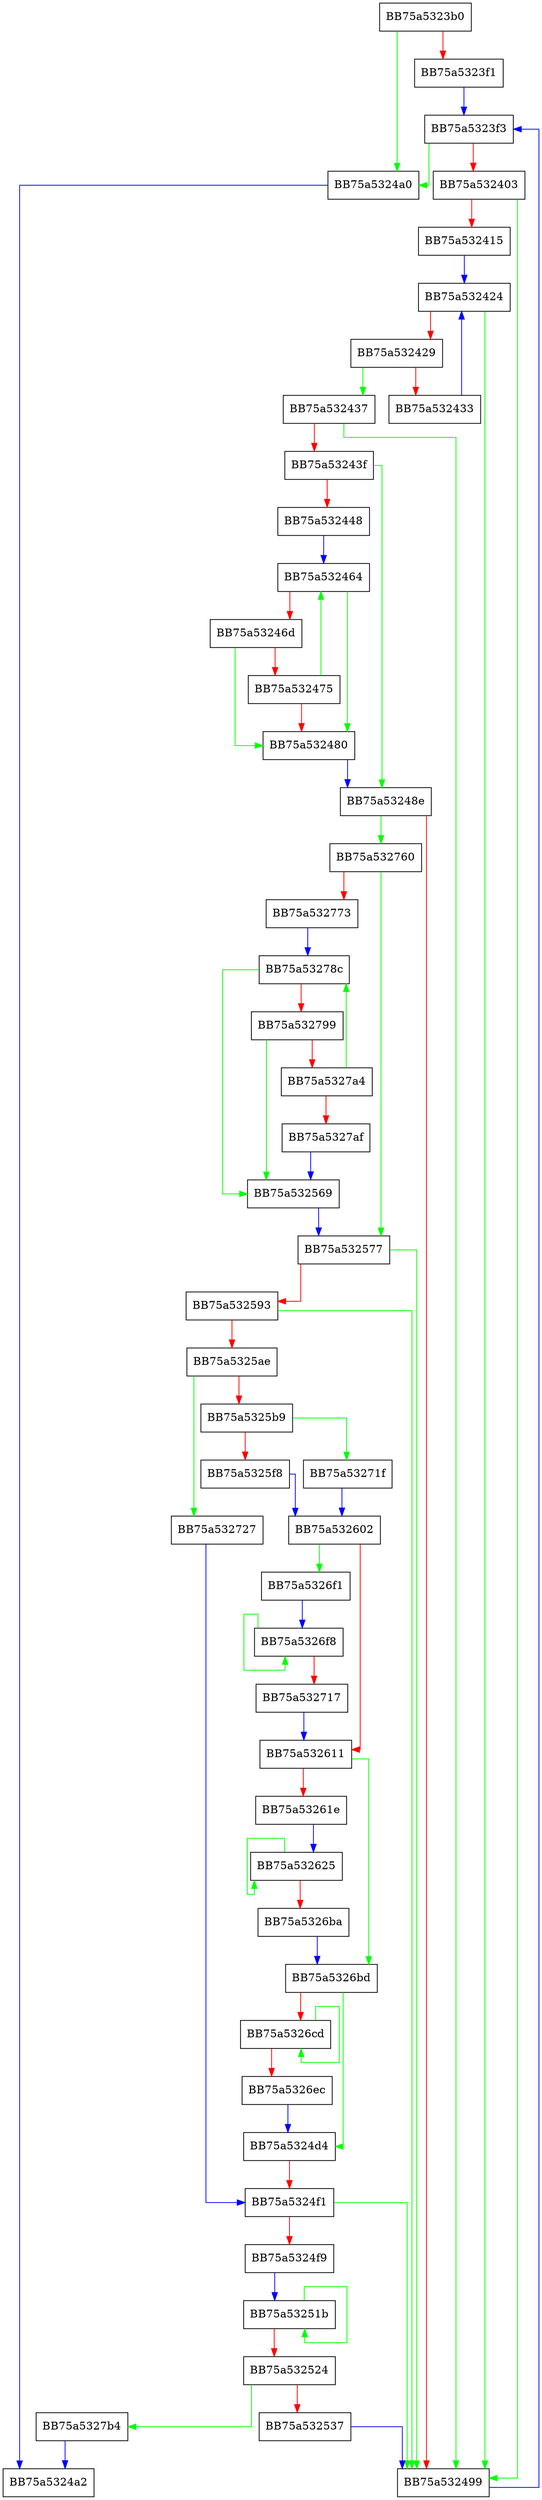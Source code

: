 digraph VdllNdatApiAttributeCallback {
  node [shape="box"];
  graph [splines=ortho];
  BB75a5323b0 -> BB75a5324a0 [color="green"];
  BB75a5323b0 -> BB75a5323f1 [color="red"];
  BB75a5323f1 -> BB75a5323f3 [color="blue"];
  BB75a5323f3 -> BB75a5324a0 [color="green"];
  BB75a5323f3 -> BB75a532403 [color="red"];
  BB75a532403 -> BB75a532499 [color="green"];
  BB75a532403 -> BB75a532415 [color="red"];
  BB75a532415 -> BB75a532424 [color="blue"];
  BB75a532424 -> BB75a532499 [color="green"];
  BB75a532424 -> BB75a532429 [color="red"];
  BB75a532429 -> BB75a532437 [color="green"];
  BB75a532429 -> BB75a532433 [color="red"];
  BB75a532433 -> BB75a532424 [color="blue"];
  BB75a532437 -> BB75a532499 [color="green"];
  BB75a532437 -> BB75a53243f [color="red"];
  BB75a53243f -> BB75a53248e [color="green"];
  BB75a53243f -> BB75a532448 [color="red"];
  BB75a532448 -> BB75a532464 [color="blue"];
  BB75a532464 -> BB75a532480 [color="green"];
  BB75a532464 -> BB75a53246d [color="red"];
  BB75a53246d -> BB75a532480 [color="green"];
  BB75a53246d -> BB75a532475 [color="red"];
  BB75a532475 -> BB75a532464 [color="green"];
  BB75a532475 -> BB75a532480 [color="red"];
  BB75a532480 -> BB75a53248e [color="blue"];
  BB75a53248e -> BB75a532760 [color="green"];
  BB75a53248e -> BB75a532499 [color="red"];
  BB75a532499 -> BB75a5323f3 [color="blue"];
  BB75a5324a0 -> BB75a5324a2 [color="blue"];
  BB75a5324d4 -> BB75a5324f1 [color="red"];
  BB75a5324f1 -> BB75a532499 [color="green"];
  BB75a5324f1 -> BB75a5324f9 [color="red"];
  BB75a5324f9 -> BB75a53251b [color="blue"];
  BB75a53251b -> BB75a53251b [color="green"];
  BB75a53251b -> BB75a532524 [color="red"];
  BB75a532524 -> BB75a5327b4 [color="green"];
  BB75a532524 -> BB75a532537 [color="red"];
  BB75a532537 -> BB75a532499 [color="blue"];
  BB75a532569 -> BB75a532577 [color="blue"];
  BB75a532577 -> BB75a532499 [color="green"];
  BB75a532577 -> BB75a532593 [color="red"];
  BB75a532593 -> BB75a532499 [color="green"];
  BB75a532593 -> BB75a5325ae [color="red"];
  BB75a5325ae -> BB75a532727 [color="green"];
  BB75a5325ae -> BB75a5325b9 [color="red"];
  BB75a5325b9 -> BB75a53271f [color="green"];
  BB75a5325b9 -> BB75a5325f8 [color="red"];
  BB75a5325f8 -> BB75a532602 [color="blue"];
  BB75a532602 -> BB75a5326f1 [color="green"];
  BB75a532602 -> BB75a532611 [color="red"];
  BB75a532611 -> BB75a5326bd [color="green"];
  BB75a532611 -> BB75a53261e [color="red"];
  BB75a53261e -> BB75a532625 [color="blue"];
  BB75a532625 -> BB75a532625 [color="green"];
  BB75a532625 -> BB75a5326ba [color="red"];
  BB75a5326ba -> BB75a5326bd [color="blue"];
  BB75a5326bd -> BB75a5324d4 [color="green"];
  BB75a5326bd -> BB75a5326cd [color="red"];
  BB75a5326cd -> BB75a5326cd [color="green"];
  BB75a5326cd -> BB75a5326ec [color="red"];
  BB75a5326ec -> BB75a5324d4 [color="blue"];
  BB75a5326f1 -> BB75a5326f8 [color="blue"];
  BB75a5326f8 -> BB75a5326f8 [color="green"];
  BB75a5326f8 -> BB75a532717 [color="red"];
  BB75a532717 -> BB75a532611 [color="blue"];
  BB75a53271f -> BB75a532602 [color="blue"];
  BB75a532727 -> BB75a5324f1 [color="blue"];
  BB75a532760 -> BB75a532577 [color="green"];
  BB75a532760 -> BB75a532773 [color="red"];
  BB75a532773 -> BB75a53278c [color="blue"];
  BB75a53278c -> BB75a532569 [color="green"];
  BB75a53278c -> BB75a532799 [color="red"];
  BB75a532799 -> BB75a532569 [color="green"];
  BB75a532799 -> BB75a5327a4 [color="red"];
  BB75a5327a4 -> BB75a53278c [color="green"];
  BB75a5327a4 -> BB75a5327af [color="red"];
  BB75a5327af -> BB75a532569 [color="blue"];
  BB75a5327b4 -> BB75a5324a2 [color="blue"];
}